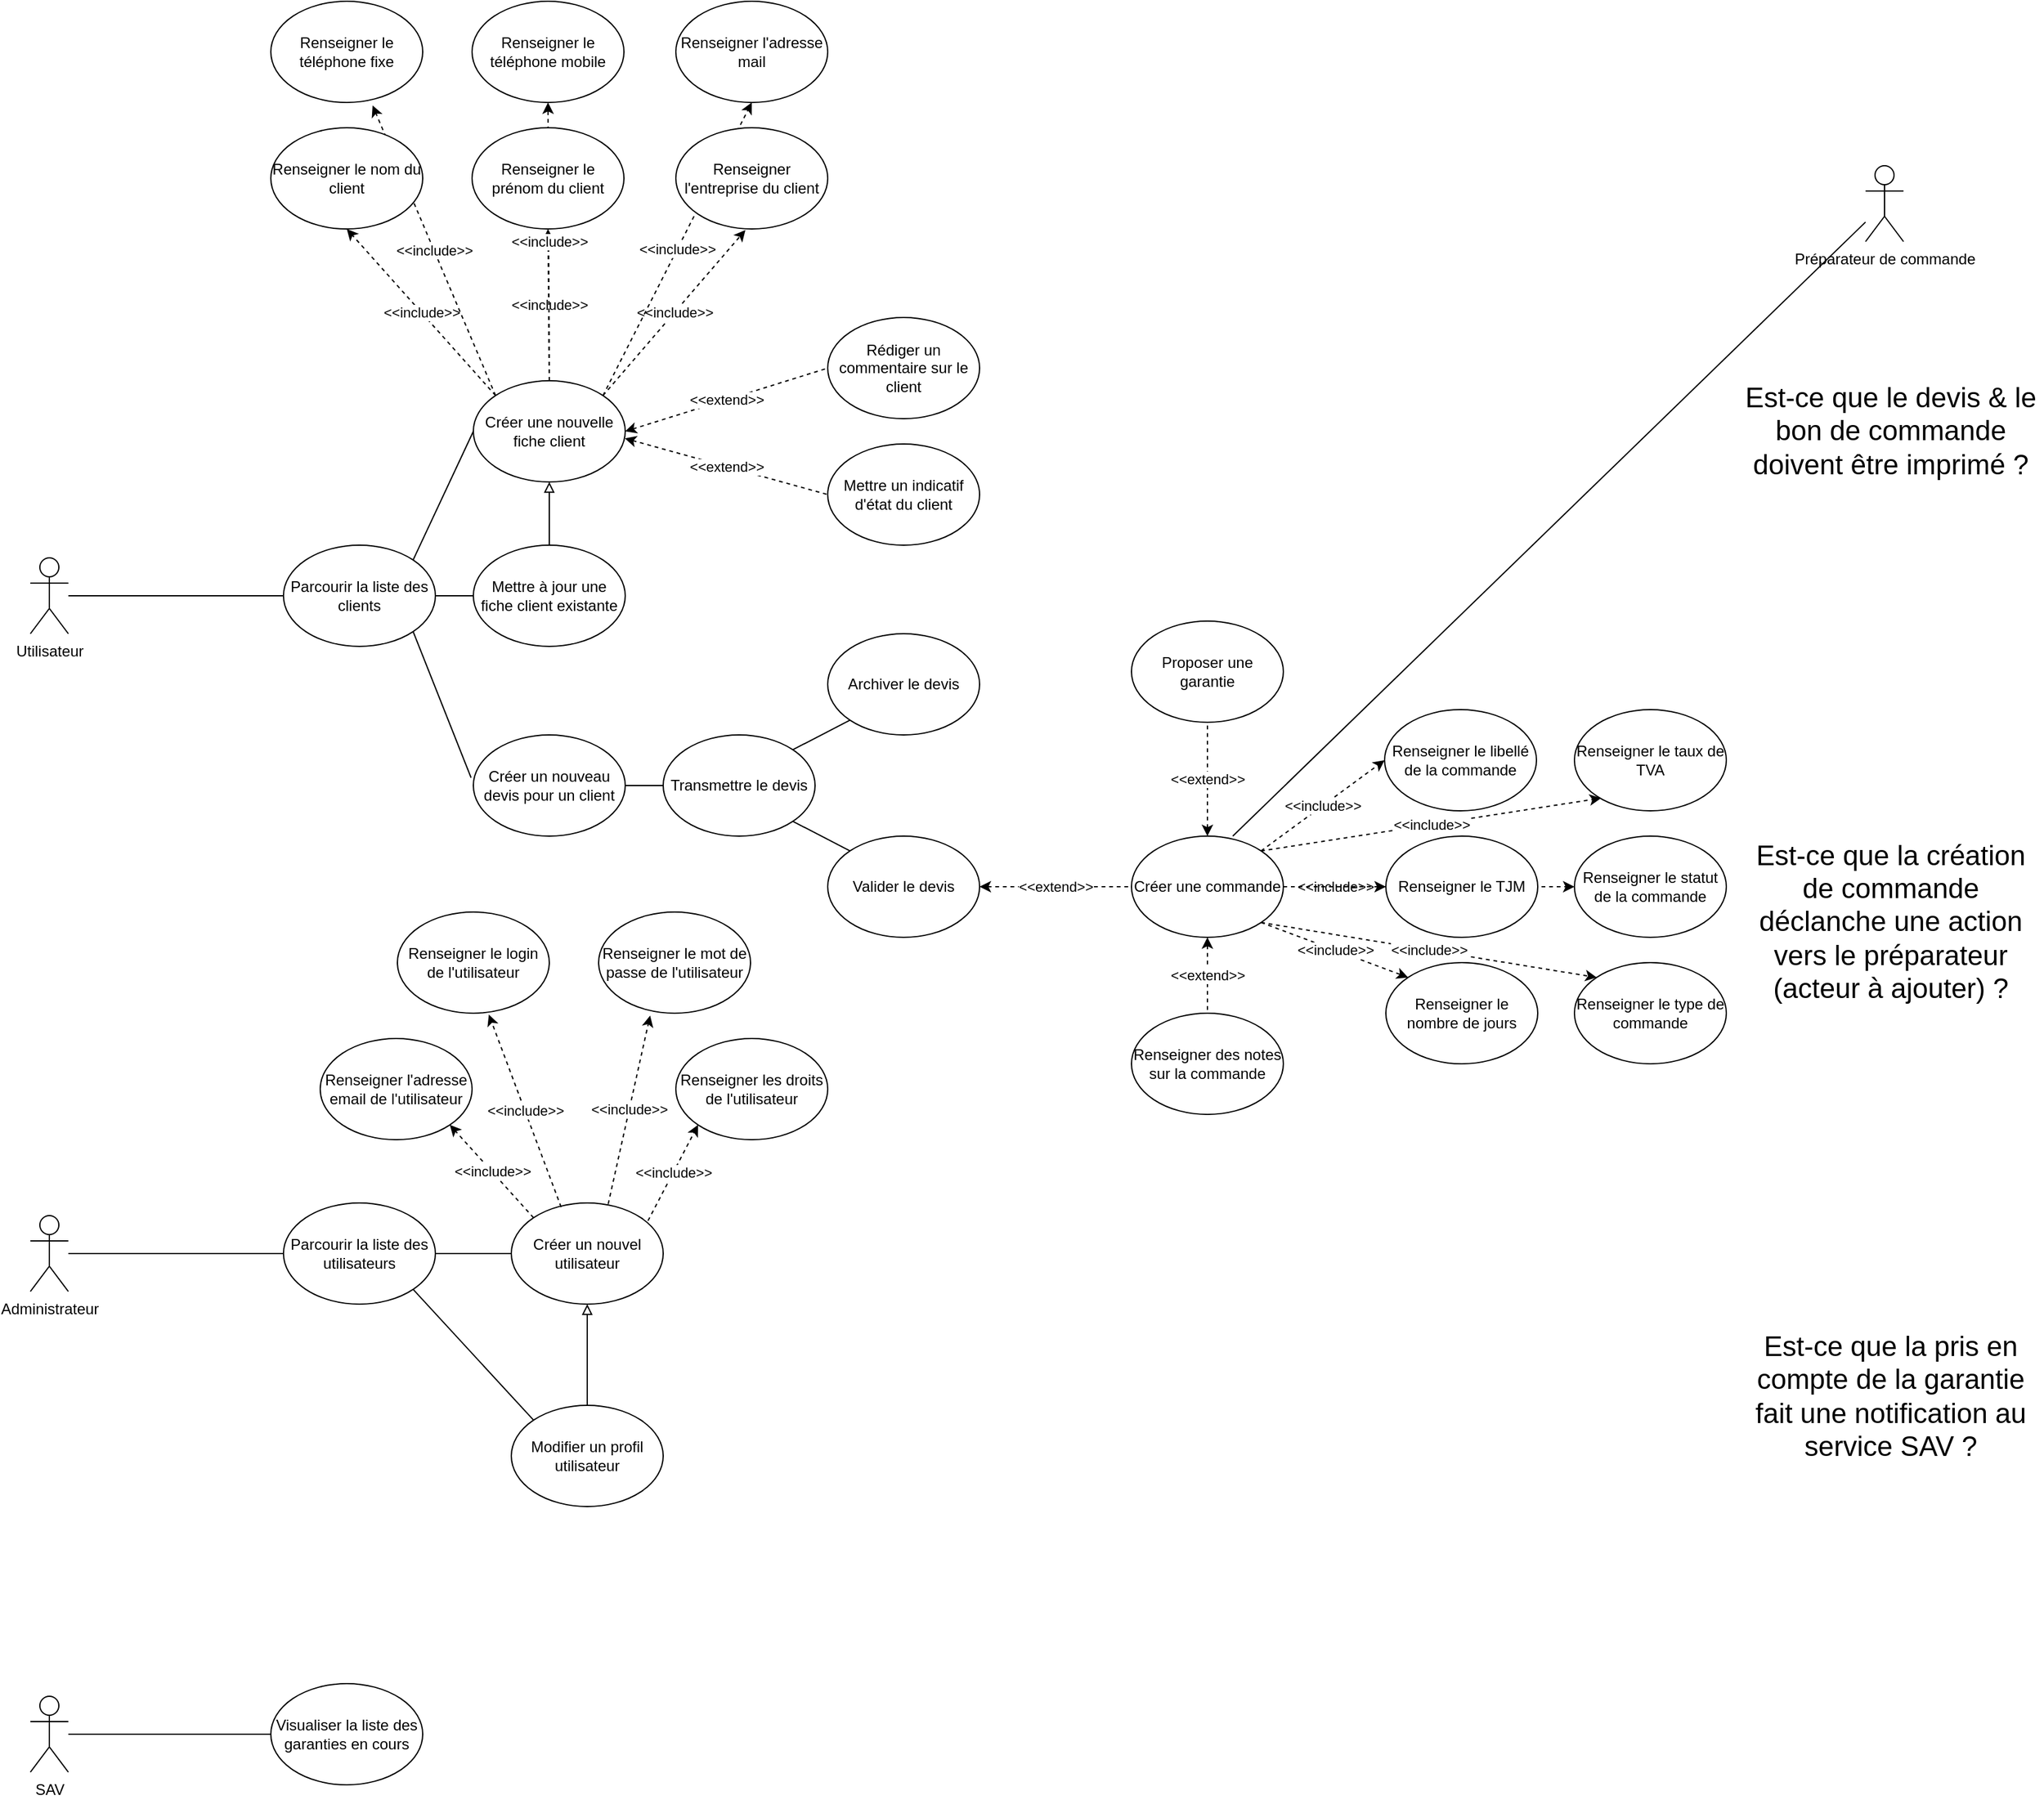 <mxfile>
    <diagram id="VV6JtfN1NZM-Pk6Y8z8u" name="Page-1">
        <mxGraphModel dx="3116" dy="2026" grid="1" gridSize="10" guides="1" tooltips="1" connect="1" arrows="1" fold="1" page="1" pageScale="1" pageWidth="827" pageHeight="1169" math="0" shadow="0">
            <root>
                <mxCell id="0"/>
                <mxCell id="1" parent="0"/>
                <mxCell id="2" value="Utilisateur" style="shape=umlActor;verticalLabelPosition=bottom;verticalAlign=top;html=1;outlineConnect=0;" vertex="1" parent="1">
                    <mxGeometry x="50" y="540" width="30" height="60" as="geometry"/>
                </mxCell>
                <mxCell id="3" value="Parcourir la liste des clients" style="ellipse;whiteSpace=wrap;html=1;" vertex="1" parent="1">
                    <mxGeometry x="250" y="530" width="120" height="80" as="geometry"/>
                </mxCell>
                <mxCell id="4" value="" style="endArrow=none;html=1;entryX=0;entryY=0.5;entryDx=0;entryDy=0;" edge="1" parent="1" source="2" target="3">
                    <mxGeometry width="50" height="50" relative="1" as="geometry">
                        <mxPoint x="390" y="490" as="sourcePoint"/>
                        <mxPoint x="440" y="440" as="targetPoint"/>
                    </mxGeometry>
                </mxCell>
                <mxCell id="5" value="Créer une nouvelle fiche client" style="ellipse;whiteSpace=wrap;html=1;" vertex="1" parent="1">
                    <mxGeometry x="400" y="400" width="120" height="80" as="geometry"/>
                </mxCell>
                <mxCell id="6" value="" style="endArrow=none;html=1;entryX=0;entryY=0.5;entryDx=0;entryDy=0;exitX=1;exitY=0;exitDx=0;exitDy=0;" edge="1" parent="1" source="3" target="5">
                    <mxGeometry width="50" height="50" relative="1" as="geometry">
                        <mxPoint x="90" y="580" as="sourcePoint"/>
                        <mxPoint x="260" y="580" as="targetPoint"/>
                    </mxGeometry>
                </mxCell>
                <mxCell id="7" value="Mettre à jour une fiche client existante" style="ellipse;whiteSpace=wrap;html=1;" vertex="1" parent="1">
                    <mxGeometry x="400" y="530" width="120" height="80" as="geometry"/>
                </mxCell>
                <mxCell id="8" value="" style="endArrow=block;html=1;exitX=0.5;exitY=0;exitDx=0;exitDy=0;entryX=0.5;entryY=1;entryDx=0;entryDy=0;endFill=0;" edge="1" parent="1" source="7" target="5">
                    <mxGeometry width="50" height="50" relative="1" as="geometry">
                        <mxPoint x="390" y="480" as="sourcePoint"/>
                        <mxPoint x="440" y="430" as="targetPoint"/>
                    </mxGeometry>
                </mxCell>
                <mxCell id="9" value="" style="endArrow=none;html=1;entryX=0;entryY=0.5;entryDx=0;entryDy=0;exitX=1;exitY=0.5;exitDx=0;exitDy=0;" edge="1" parent="1" source="3" target="7">
                    <mxGeometry width="50" height="50" relative="1" as="geometry">
                        <mxPoint x="362.426" y="551.716" as="sourcePoint"/>
                        <mxPoint x="410.0" y="450" as="targetPoint"/>
                    </mxGeometry>
                </mxCell>
                <mxCell id="13" value="Renseigner l'adresse mail" style="ellipse;whiteSpace=wrap;html=1;" vertex="1" parent="1">
                    <mxGeometry x="560" y="100" width="120" height="80" as="geometry"/>
                </mxCell>
                <mxCell id="14" value="Renseigner le téléphone fixe" style="ellipse;whiteSpace=wrap;html=1;" vertex="1" parent="1">
                    <mxGeometry x="240" y="100" width="120" height="80" as="geometry"/>
                </mxCell>
                <mxCell id="15" value="Renseigner le téléphone mobile" style="ellipse;whiteSpace=wrap;html=1;" vertex="1" parent="1">
                    <mxGeometry x="399" y="100" width="120" height="80" as="geometry"/>
                </mxCell>
                <mxCell id="17" value="Rédiger un commentaire sur le client" style="ellipse;whiteSpace=wrap;html=1;" vertex="1" parent="1">
                    <mxGeometry x="680" y="350" width="120" height="80" as="geometry"/>
                </mxCell>
                <mxCell id="18" value="Mettre un indicatif d'état du client" style="ellipse;whiteSpace=wrap;html=1;" vertex="1" parent="1">
                    <mxGeometry x="680" y="450" width="120" height="80" as="geometry"/>
                </mxCell>
                <mxCell id="19" value="" style="endArrow=classic;html=1;exitX=0;exitY=0;exitDx=0;exitDy=0;entryX=0.5;entryY=1;entryDx=0;entryDy=0;dashed=1;endFill=1;" edge="1" parent="1" source="5" target="10">
                    <mxGeometry relative="1" as="geometry">
                        <mxPoint x="400" y="350" as="sourcePoint"/>
                        <mxPoint x="570" y="370" as="targetPoint"/>
                    </mxGeometry>
                </mxCell>
                <mxCell id="20" value="&amp;lt;&amp;lt;include&amp;gt;&amp;gt;" style="edgeLabel;resizable=0;html=1;align=center;verticalAlign=middle;" connectable="0" vertex="1" parent="19">
                    <mxGeometry relative="1" as="geometry"/>
                </mxCell>
                <mxCell id="21" value="" style="endArrow=classic;html=1;exitX=0;exitY=0;exitDx=0;exitDy=0;entryX=0.67;entryY=1.03;entryDx=0;entryDy=0;dashed=1;endFill=1;entryPerimeter=0;" edge="1" parent="1" source="5" target="14">
                    <mxGeometry relative="1" as="geometry">
                        <mxPoint x="427.574" y="421.716" as="sourcePoint"/>
                        <mxPoint x="310" y="290" as="targetPoint"/>
                    </mxGeometry>
                </mxCell>
                <mxCell id="22" value="&amp;lt;&amp;lt;include&amp;gt;&amp;gt;" style="edgeLabel;resizable=0;html=1;align=center;verticalAlign=middle;" connectable="0" vertex="1" parent="21">
                    <mxGeometry relative="1" as="geometry"/>
                </mxCell>
                <mxCell id="10" value="Renseigner le nom du client" style="ellipse;whiteSpace=wrap;html=1;" vertex="1" parent="1">
                    <mxGeometry x="240" y="200" width="120" height="80" as="geometry"/>
                </mxCell>
                <mxCell id="23" value="" style="endArrow=classic;html=1;exitX=0.5;exitY=0;exitDx=0;exitDy=0;entryX=0.5;entryY=1;entryDx=0;entryDy=0;dashed=1;endFill=1;" edge="1" parent="1" source="5" target="11">
                    <mxGeometry relative="1" as="geometry">
                        <mxPoint x="437.574" y="431.716" as="sourcePoint"/>
                        <mxPoint x="320" y="300" as="targetPoint"/>
                    </mxGeometry>
                </mxCell>
                <mxCell id="24" value="&amp;lt;&amp;lt;include&amp;gt;&amp;gt;" style="edgeLabel;resizable=0;html=1;align=center;verticalAlign=middle;" connectable="0" vertex="1" parent="23">
                    <mxGeometry relative="1" as="geometry"/>
                </mxCell>
                <mxCell id="25" value="" style="endArrow=classic;html=1;exitX=0.5;exitY=0;exitDx=0;exitDy=0;entryX=0.5;entryY=1;entryDx=0;entryDy=0;dashed=1;endFill=1;" edge="1" parent="1" source="5" target="15">
                    <mxGeometry relative="1" as="geometry">
                        <mxPoint x="447.574" y="441.716" as="sourcePoint"/>
                        <mxPoint x="330" y="310" as="targetPoint"/>
                    </mxGeometry>
                </mxCell>
                <mxCell id="26" value="&amp;lt;&amp;lt;include&amp;gt;&amp;gt;" style="edgeLabel;resizable=0;html=1;align=center;verticalAlign=middle;" connectable="0" vertex="1" parent="25">
                    <mxGeometry relative="1" as="geometry"/>
                </mxCell>
                <mxCell id="11" value="Renseigner le prénom du client" style="ellipse;whiteSpace=wrap;html=1;" vertex="1" parent="1">
                    <mxGeometry x="399" y="200" width="120" height="80" as="geometry"/>
                </mxCell>
                <mxCell id="27" value="" style="endArrow=classic;html=1;exitX=1;exitY=0;exitDx=0;exitDy=0;entryX=0.458;entryY=1.011;entryDx=0;entryDy=0;dashed=1;endFill=1;entryPerimeter=0;" edge="1" parent="1" source="5" target="12">
                    <mxGeometry relative="1" as="geometry">
                        <mxPoint x="457.574" y="451.716" as="sourcePoint"/>
                        <mxPoint x="340" y="320" as="targetPoint"/>
                    </mxGeometry>
                </mxCell>
                <mxCell id="28" value="&amp;lt;&amp;lt;include&amp;gt;&amp;gt;" style="edgeLabel;resizable=0;html=1;align=center;verticalAlign=middle;" connectable="0" vertex="1" parent="27">
                    <mxGeometry relative="1" as="geometry"/>
                </mxCell>
                <mxCell id="29" value="" style="endArrow=classic;html=1;exitX=1;exitY=0;exitDx=0;exitDy=0;entryX=0.5;entryY=1;entryDx=0;entryDy=0;dashed=1;endFill=1;" edge="1" parent="1" source="5" target="13">
                    <mxGeometry relative="1" as="geometry">
                        <mxPoint x="467.574" y="461.716" as="sourcePoint"/>
                        <mxPoint x="350" y="330" as="targetPoint"/>
                    </mxGeometry>
                </mxCell>
                <mxCell id="30" value="&amp;lt;&amp;lt;include&amp;gt;&amp;gt;" style="edgeLabel;resizable=0;html=1;align=center;verticalAlign=middle;" connectable="0" vertex="1" parent="29">
                    <mxGeometry relative="1" as="geometry"/>
                </mxCell>
                <mxCell id="12" value="Renseigner l'entreprise du client" style="ellipse;whiteSpace=wrap;html=1;" vertex="1" parent="1">
                    <mxGeometry x="560" y="200" width="120" height="80" as="geometry"/>
                </mxCell>
                <mxCell id="31" value="" style="endArrow=none;html=1;exitX=1;exitY=0.5;exitDx=0;exitDy=0;entryX=0;entryY=0.5;entryDx=0;entryDy=0;dashed=1;endFill=0;startArrow=classic;startFill=1;" edge="1" parent="1" source="5" target="17">
                    <mxGeometry relative="1" as="geometry">
                        <mxPoint x="477.574" y="471.716" as="sourcePoint"/>
                        <mxPoint x="360" y="340" as="targetPoint"/>
                    </mxGeometry>
                </mxCell>
                <mxCell id="32" value="&amp;lt;&amp;lt;extend&amp;gt;&amp;gt;" style="edgeLabel;resizable=0;html=1;align=center;verticalAlign=middle;" connectable="0" vertex="1" parent="31">
                    <mxGeometry relative="1" as="geometry"/>
                </mxCell>
                <mxCell id="33" value="" style="endArrow=none;html=1;exitX=0.998;exitY=0.57;exitDx=0;exitDy=0;entryX=0;entryY=0.5;entryDx=0;entryDy=0;dashed=1;endFill=0;exitPerimeter=0;startArrow=classic;startFill=1;" edge="1" parent="1" source="5" target="18">
                    <mxGeometry relative="1" as="geometry">
                        <mxPoint x="530.0" y="450" as="sourcePoint"/>
                        <mxPoint x="690.0" y="400" as="targetPoint"/>
                    </mxGeometry>
                </mxCell>
                <mxCell id="34" value="&amp;lt;&amp;lt;extend&amp;gt;&amp;gt;" style="edgeLabel;resizable=0;html=1;align=center;verticalAlign=middle;" connectable="0" vertex="1" parent="33">
                    <mxGeometry relative="1" as="geometry"/>
                </mxCell>
                <mxCell id="36" value="Créer un nouveau devis pour un client" style="ellipse;whiteSpace=wrap;html=1;" vertex="1" parent="1">
                    <mxGeometry x="400" y="680" width="120" height="80" as="geometry"/>
                </mxCell>
                <mxCell id="37" value="" style="endArrow=none;html=1;entryX=-0.015;entryY=0.423;entryDx=0;entryDy=0;exitX=1;exitY=1;exitDx=0;exitDy=0;entryPerimeter=0;" edge="1" parent="1" source="3" target="36">
                    <mxGeometry width="50" height="50" relative="1" as="geometry">
                        <mxPoint x="362.426" y="551.716" as="sourcePoint"/>
                        <mxPoint x="410.0" y="450" as="targetPoint"/>
                    </mxGeometry>
                </mxCell>
                <mxCell id="38" value="Transmettre le devis" style="ellipse;whiteSpace=wrap;html=1;" vertex="1" parent="1">
                    <mxGeometry x="550" y="680" width="120" height="80" as="geometry"/>
                </mxCell>
                <mxCell id="39" value="" style="endArrow=none;html=1;exitX=1;exitY=0.5;exitDx=0;exitDy=0;" edge="1" parent="1" source="36">
                    <mxGeometry width="50" height="50" relative="1" as="geometry">
                        <mxPoint x="362.426" y="608.284" as="sourcePoint"/>
                        <mxPoint x="550" y="720" as="targetPoint"/>
                    </mxGeometry>
                </mxCell>
                <mxCell id="40" value="Archiver le devis" style="ellipse;whiteSpace=wrap;html=1;" vertex="1" parent="1">
                    <mxGeometry x="680" y="600" width="120" height="80" as="geometry"/>
                </mxCell>
                <mxCell id="41" value="Valider le devis" style="ellipse;whiteSpace=wrap;html=1;" vertex="1" parent="1">
                    <mxGeometry x="680" y="760" width="120" height="80" as="geometry"/>
                </mxCell>
                <mxCell id="42" value="" style="endArrow=none;html=1;exitX=1;exitY=0;exitDx=0;exitDy=0;entryX=0;entryY=1;entryDx=0;entryDy=0;" edge="1" parent="1" source="38" target="40">
                    <mxGeometry width="50" height="50" relative="1" as="geometry">
                        <mxPoint x="690" y="690" as="sourcePoint"/>
                        <mxPoint x="740" y="640" as="targetPoint"/>
                    </mxGeometry>
                </mxCell>
                <mxCell id="43" value="" style="endArrow=none;html=1;exitX=1;exitY=1;exitDx=0;exitDy=0;entryX=0;entryY=0;entryDx=0;entryDy=0;" edge="1" parent="1" source="38" target="41">
                    <mxGeometry width="50" height="50" relative="1" as="geometry">
                        <mxPoint x="662.426" y="701.716" as="sourcePoint"/>
                        <mxPoint x="707.574" y="678.284" as="targetPoint"/>
                    </mxGeometry>
                </mxCell>
                <mxCell id="45" value="Créer une commande" style="ellipse;whiteSpace=wrap;html=1;" vertex="1" parent="1">
                    <mxGeometry x="920" y="760" width="120" height="80" as="geometry"/>
                </mxCell>
                <mxCell id="46" value="" style="endArrow=none;html=1;exitX=1;exitY=0.5;exitDx=0;exitDy=0;entryX=0;entryY=0.5;entryDx=0;entryDy=0;dashed=1;endFill=0;startArrow=classic;startFill=1;" edge="1" parent="1" source="41" target="45">
                    <mxGeometry relative="1" as="geometry">
                        <mxPoint x="529.76" y="455.6" as="sourcePoint"/>
                        <mxPoint x="690.0" y="500" as="targetPoint"/>
                    </mxGeometry>
                </mxCell>
                <mxCell id="47" value="&amp;lt;&amp;lt;extend&amp;gt;&amp;gt;" style="edgeLabel;resizable=0;html=1;align=center;verticalAlign=middle;" connectable="0" vertex="1" parent="46">
                    <mxGeometry relative="1" as="geometry"/>
                </mxCell>
                <mxCell id="48" value="Renseigner le libellé de la commande" style="ellipse;whiteSpace=wrap;html=1;" vertex="1" parent="1">
                    <mxGeometry x="1120" y="660" width="120" height="80" as="geometry"/>
                </mxCell>
                <mxCell id="50" value="Renseigner le nombre de jours" style="ellipse;whiteSpace=wrap;html=1;" vertex="1" parent="1">
                    <mxGeometry x="1121" y="860" width="120" height="80" as="geometry"/>
                </mxCell>
                <mxCell id="51" value="Renseigner le taux de TVA" style="ellipse;whiteSpace=wrap;html=1;" vertex="1" parent="1">
                    <mxGeometry x="1270" y="660" width="120" height="80" as="geometry"/>
                </mxCell>
                <mxCell id="52" value="Renseigner le statut de la commande" style="ellipse;whiteSpace=wrap;html=1;" vertex="1" parent="1">
                    <mxGeometry x="1270" y="760" width="120" height="80" as="geometry"/>
                </mxCell>
                <mxCell id="53" value="Renseigner le type de commande" style="ellipse;whiteSpace=wrap;html=1;" vertex="1" parent="1">
                    <mxGeometry x="1270" y="860" width="120" height="80" as="geometry"/>
                </mxCell>
                <mxCell id="54" value="" style="endArrow=classic;html=1;exitX=1;exitY=0;exitDx=0;exitDy=0;entryX=0;entryY=0.5;entryDx=0;entryDy=0;dashed=1;endFill=1;" edge="1" parent="1" source="45" target="48">
                    <mxGeometry relative="1" as="geometry">
                        <mxPoint x="999.996" y="750.836" as="sourcePoint"/>
                        <mxPoint x="1112.53" y="620.0" as="targetPoint"/>
                    </mxGeometry>
                </mxCell>
                <mxCell id="55" value="&amp;lt;&amp;lt;include&amp;gt;&amp;gt;" style="edgeLabel;resizable=0;html=1;align=center;verticalAlign=middle;" connectable="0" vertex="1" parent="54">
                    <mxGeometry relative="1" as="geometry"/>
                </mxCell>
                <mxCell id="56" value="" style="endArrow=classic;html=1;exitX=1;exitY=0;exitDx=0;exitDy=0;entryX=0.175;entryY=0.875;entryDx=0;entryDy=0;dashed=1;endFill=1;entryPerimeter=0;" edge="1" parent="1" source="45" target="51">
                    <mxGeometry relative="1" as="geometry">
                        <mxPoint x="1032.426" y="781.716" as="sourcePoint"/>
                        <mxPoint x="1130" y="710" as="targetPoint"/>
                    </mxGeometry>
                </mxCell>
                <mxCell id="57" value="&amp;lt;&amp;lt;include&amp;gt;&amp;gt;" style="edgeLabel;resizable=0;html=1;align=center;verticalAlign=middle;" connectable="0" vertex="1" parent="56">
                    <mxGeometry relative="1" as="geometry"/>
                </mxCell>
                <mxCell id="58" value="" style="endArrow=classic;html=1;exitX=1;exitY=0.5;exitDx=0;exitDy=0;entryX=0;entryY=0.5;entryDx=0;entryDy=0;dashed=1;endFill=1;" edge="1" parent="1" source="45" target="49">
                    <mxGeometry relative="1" as="geometry">
                        <mxPoint x="1042.426" y="791.716" as="sourcePoint"/>
                        <mxPoint x="1140" y="720" as="targetPoint"/>
                    </mxGeometry>
                </mxCell>
                <mxCell id="59" value="&amp;lt;&amp;lt;include&amp;gt;&amp;gt;" style="edgeLabel;resizable=0;html=1;align=center;verticalAlign=middle;" connectable="0" vertex="1" parent="58">
                    <mxGeometry relative="1" as="geometry"/>
                </mxCell>
                <mxCell id="60" value="" style="endArrow=classic;html=1;exitX=1;exitY=1;exitDx=0;exitDy=0;entryX=0;entryY=0;entryDx=0;entryDy=0;dashed=1;endFill=1;" edge="1" parent="1" source="45" target="53">
                    <mxGeometry relative="1" as="geometry">
                        <mxPoint x="1052.426" y="801.716" as="sourcePoint"/>
                        <mxPoint x="1150" y="730" as="targetPoint"/>
                    </mxGeometry>
                </mxCell>
                <mxCell id="61" value="&amp;lt;&amp;lt;include&amp;gt;&amp;gt;" style="edgeLabel;resizable=0;html=1;align=center;verticalAlign=middle;" connectable="0" vertex="1" parent="60">
                    <mxGeometry relative="1" as="geometry"/>
                </mxCell>
                <mxCell id="63" value="" style="endArrow=classic;html=1;exitX=1;exitY=1;exitDx=0;exitDy=0;entryX=0;entryY=0;entryDx=0;entryDy=0;dashed=1;endFill=1;" edge="1" parent="1" source="45" target="50">
                    <mxGeometry relative="1" as="geometry">
                        <mxPoint x="1062.426" y="811.716" as="sourcePoint"/>
                        <mxPoint x="1160" y="740" as="targetPoint"/>
                    </mxGeometry>
                </mxCell>
                <mxCell id="64" value="&amp;lt;&amp;lt;include&amp;gt;&amp;gt;" style="edgeLabel;resizable=0;html=1;align=center;verticalAlign=middle;" connectable="0" vertex="1" parent="63">
                    <mxGeometry relative="1" as="geometry"/>
                </mxCell>
                <mxCell id="65" value="" style="endArrow=classic;html=1;exitX=1;exitY=0.5;exitDx=0;exitDy=0;entryX=0;entryY=0.5;entryDx=0;entryDy=0;dashed=1;endFill=1;" edge="1" parent="1" source="45" target="52">
                    <mxGeometry relative="1" as="geometry">
                        <mxPoint x="1050" y="810" as="sourcePoint"/>
                        <mxPoint x="1131" y="810" as="targetPoint"/>
                    </mxGeometry>
                </mxCell>
                <mxCell id="66" value="&amp;lt;&amp;lt;include&amp;gt;&amp;gt;" style="edgeLabel;resizable=0;html=1;align=center;verticalAlign=middle;" connectable="0" vertex="1" parent="65">
                    <mxGeometry relative="1" as="geometry"/>
                </mxCell>
                <mxCell id="49" value="Renseigner le TJM" style="ellipse;whiteSpace=wrap;html=1;" vertex="1" parent="1">
                    <mxGeometry x="1121" y="760" width="120" height="80" as="geometry"/>
                </mxCell>
                <mxCell id="67" value="Renseigner des notes sur la commande" style="ellipse;whiteSpace=wrap;html=1;" vertex="1" parent="1">
                    <mxGeometry x="920" y="900" width="120" height="80" as="geometry"/>
                </mxCell>
                <mxCell id="68" value="" style="endArrow=none;html=1;exitX=0.5;exitY=1;exitDx=0;exitDy=0;entryX=0.5;entryY=0;entryDx=0;entryDy=0;dashed=1;endFill=0;startArrow=classic;startFill=1;" edge="1" parent="1" source="45" target="67">
                    <mxGeometry relative="1" as="geometry">
                        <mxPoint x="810" y="810" as="sourcePoint"/>
                        <mxPoint x="930" y="810" as="targetPoint"/>
                    </mxGeometry>
                </mxCell>
                <mxCell id="69" value="&amp;lt;&amp;lt;extend&amp;gt;&amp;gt;" style="edgeLabel;resizable=0;html=1;align=center;verticalAlign=middle;" connectable="0" vertex="1" parent="68">
                    <mxGeometry relative="1" as="geometry"/>
                </mxCell>
                <mxCell id="70" value="Proposer une garantie" style="ellipse;whiteSpace=wrap;html=1;" vertex="1" parent="1">
                    <mxGeometry x="920" y="590" width="120" height="80" as="geometry"/>
                </mxCell>
                <mxCell id="71" value="" style="endArrow=none;html=1;entryX=0.5;entryY=1;entryDx=0;entryDy=0;dashed=1;endFill=0;startArrow=classic;startFill=1;" edge="1" parent="1" target="70">
                    <mxGeometry relative="1" as="geometry">
                        <mxPoint x="980" y="760" as="sourcePoint"/>
                        <mxPoint x="990" y="910.0" as="targetPoint"/>
                    </mxGeometry>
                </mxCell>
                <mxCell id="72" value="&amp;lt;&amp;lt;extend&amp;gt;&amp;gt;" style="edgeLabel;resizable=0;html=1;align=center;verticalAlign=middle;" connectable="0" vertex="1" parent="71">
                    <mxGeometry relative="1" as="geometry"/>
                </mxCell>
                <mxCell id="73" value="Administrateur" style="shape=umlActor;verticalLabelPosition=bottom;verticalAlign=top;html=1;outlineConnect=0;" vertex="1" parent="1">
                    <mxGeometry x="50" y="1060" width="30" height="60" as="geometry"/>
                </mxCell>
                <mxCell id="74" value="Parcourir la liste des utilisateurs" style="ellipse;whiteSpace=wrap;html=1;" vertex="1" parent="1">
                    <mxGeometry x="250" y="1050" width="120" height="80" as="geometry"/>
                </mxCell>
                <mxCell id="75" value="" style="endArrow=none;html=1;entryX=0;entryY=0.5;entryDx=0;entryDy=0;" edge="1" parent="1" source="73" target="74">
                    <mxGeometry width="50" height="50" relative="1" as="geometry">
                        <mxPoint x="80" y="1089.66" as="sourcePoint"/>
                        <mxPoint x="250" y="1089.66" as="targetPoint"/>
                    </mxGeometry>
                </mxCell>
                <mxCell id="76" value="Créer un nouvel utilisateur" style="ellipse;whiteSpace=wrap;html=1;" vertex="1" parent="1">
                    <mxGeometry x="430" y="1050" width="120" height="80" as="geometry"/>
                </mxCell>
                <mxCell id="77" value="" style="endArrow=none;html=1;entryX=0;entryY=0.5;entryDx=0;entryDy=0;exitX=1;exitY=0.5;exitDx=0;exitDy=0;" edge="1" parent="1" source="74" target="76">
                    <mxGeometry width="50" height="50" relative="1" as="geometry">
                        <mxPoint x="405" y="1040.0" as="sourcePoint"/>
                        <mxPoint x="575" y="1040.0" as="targetPoint"/>
                    </mxGeometry>
                </mxCell>
                <mxCell id="78" value="Renseigner le login de l'utilisateur" style="ellipse;whiteSpace=wrap;html=1;" vertex="1" parent="1">
                    <mxGeometry x="340" y="820" width="120" height="80" as="geometry"/>
                </mxCell>
                <mxCell id="79" value="Renseigner le mot de passe de l'utilisateur" style="ellipse;whiteSpace=wrap;html=1;" vertex="1" parent="1">
                    <mxGeometry x="499" y="820" width="120" height="80" as="geometry"/>
                </mxCell>
                <mxCell id="80" value="Renseigner l'adresse email de l'utilisateur" style="ellipse;whiteSpace=wrap;html=1;" vertex="1" parent="1">
                    <mxGeometry x="279" y="920" width="120" height="80" as="geometry"/>
                </mxCell>
                <mxCell id="82" value="Renseigner les droits de l'utilisateur" style="ellipse;whiteSpace=wrap;html=1;" vertex="1" parent="1">
                    <mxGeometry x="560" y="920" width="120" height="80" as="geometry"/>
                </mxCell>
                <mxCell id="83" value="" style="endArrow=classic;html=1;exitX=0;exitY=0;exitDx=0;exitDy=0;dashed=1;endFill=1;entryX=1;entryY=1;entryDx=0;entryDy=0;" edge="1" parent="1" source="76" target="80">
                    <mxGeometry relative="1" as="geometry">
                        <mxPoint x="460.004" y="1059.996" as="sourcePoint"/>
                        <mxPoint x="380" y="990" as="targetPoint"/>
                    </mxGeometry>
                </mxCell>
                <mxCell id="84" value="&amp;lt;&amp;lt;include&amp;gt;&amp;gt;" style="edgeLabel;resizable=0;html=1;align=center;verticalAlign=middle;" connectable="0" vertex="1" parent="83">
                    <mxGeometry relative="1" as="geometry"/>
                </mxCell>
                <mxCell id="85" value="" style="endArrow=classic;html=1;exitX=0.328;exitY=0.041;exitDx=0;exitDy=0;dashed=1;endFill=1;entryX=0.602;entryY=1.013;entryDx=0;entryDy=0;entryPerimeter=0;exitPerimeter=0;" edge="1" parent="1" source="76" target="78">
                    <mxGeometry relative="1" as="geometry">
                        <mxPoint x="457.574" y="1071.716" as="sourcePoint"/>
                        <mxPoint x="391.426" y="998.284" as="targetPoint"/>
                    </mxGeometry>
                </mxCell>
                <mxCell id="86" value="&amp;lt;&amp;lt;include&amp;gt;&amp;gt;" style="edgeLabel;resizable=0;html=1;align=center;verticalAlign=middle;" connectable="0" vertex="1" parent="85">
                    <mxGeometry relative="1" as="geometry"/>
                </mxCell>
                <mxCell id="87" value="" style="endArrow=classic;html=1;exitX=0.638;exitY=0.01;exitDx=0;exitDy=0;dashed=1;endFill=1;entryX=0.339;entryY=1.023;entryDx=0;entryDy=0;entryPerimeter=0;exitPerimeter=0;" edge="1" parent="1" source="76" target="79">
                    <mxGeometry relative="1" as="geometry">
                        <mxPoint x="467.574" y="1081.716" as="sourcePoint"/>
                        <mxPoint x="401.426" y="1008.284" as="targetPoint"/>
                    </mxGeometry>
                </mxCell>
                <mxCell id="88" value="&amp;lt;&amp;lt;include&amp;gt;&amp;gt;" style="edgeLabel;resizable=0;html=1;align=center;verticalAlign=middle;" connectable="0" vertex="1" parent="87">
                    <mxGeometry relative="1" as="geometry"/>
                </mxCell>
                <mxCell id="89" value="" style="endArrow=classic;html=1;exitX=0.9;exitY=0.176;exitDx=0;exitDy=0;dashed=1;endFill=1;entryX=0;entryY=1;entryDx=0;entryDy=0;exitPerimeter=0;" edge="1" parent="1" source="76" target="82">
                    <mxGeometry relative="1" as="geometry">
                        <mxPoint x="477.574" y="1091.716" as="sourcePoint"/>
                        <mxPoint x="411.426" y="1018.284" as="targetPoint"/>
                    </mxGeometry>
                </mxCell>
                <mxCell id="90" value="&amp;lt;&amp;lt;include&amp;gt;&amp;gt;" style="edgeLabel;resizable=0;html=1;align=center;verticalAlign=middle;" connectable="0" vertex="1" parent="89">
                    <mxGeometry relative="1" as="geometry"/>
                </mxCell>
                <mxCell id="91" value="Modifier un profil utilisateur" style="ellipse;whiteSpace=wrap;html=1;" vertex="1" parent="1">
                    <mxGeometry x="430" y="1210" width="120" height="80" as="geometry"/>
                </mxCell>
                <mxCell id="92" value="" style="endArrow=none;html=1;entryX=0;entryY=0;entryDx=0;entryDy=0;exitX=1;exitY=1;exitDx=0;exitDy=0;" edge="1" parent="1" source="74" target="91">
                    <mxGeometry width="50" height="50" relative="1" as="geometry">
                        <mxPoint x="380.0" y="1100.0" as="sourcePoint"/>
                        <mxPoint x="440.0" y="1100.0" as="targetPoint"/>
                    </mxGeometry>
                </mxCell>
                <mxCell id="93" value="" style="endArrow=block;html=1;exitX=0.5;exitY=0;exitDx=0;exitDy=0;entryX=0.5;entryY=1;entryDx=0;entryDy=0;endFill=0;" edge="1" parent="1" source="91" target="76">
                    <mxGeometry width="50" height="50" relative="1" as="geometry">
                        <mxPoint x="530" y="1190" as="sourcePoint"/>
                        <mxPoint x="580" y="1140" as="targetPoint"/>
                    </mxGeometry>
                </mxCell>
                <mxCell id="94" value="&lt;font style=&quot;font-size: 22px;&quot;&gt;Est-ce que la création de commande déclanche une action vers le préparateur (acteur à ajouter) ?&lt;/font&gt;" style="text;html=1;strokeColor=none;fillColor=none;align=center;verticalAlign=middle;whiteSpace=wrap;rounded=0;" vertex="1" parent="1">
                    <mxGeometry x="1400" y="725" width="240" height="205" as="geometry"/>
                </mxCell>
                <mxCell id="95" value="&lt;font style=&quot;font-size: 22px;&quot;&gt;Est-ce que le devis &amp;amp; le bon de commande doivent être imprimé ?&lt;br&gt;&lt;/font&gt;" style="text;html=1;strokeColor=none;fillColor=none;align=center;verticalAlign=middle;whiteSpace=wrap;rounded=0;" vertex="1" parent="1">
                    <mxGeometry x="1400" y="337.5" width="240" height="205" as="geometry"/>
                </mxCell>
                <mxCell id="96" value="&lt;font style=&quot;font-size: 22px;&quot;&gt;Est-ce que la pris en compte de la garantie fait une notification au service SAV ?&lt;/font&gt;" style="text;html=1;strokeColor=none;fillColor=none;align=center;verticalAlign=middle;whiteSpace=wrap;rounded=0;" vertex="1" parent="1">
                    <mxGeometry x="1400" y="1100" width="240" height="205" as="geometry"/>
                </mxCell>
                <mxCell id="97" value="SAV" style="shape=umlActor;verticalLabelPosition=bottom;verticalAlign=top;html=1;outlineConnect=0;" vertex="1" parent="1">
                    <mxGeometry x="50" y="1440" width="30" height="60" as="geometry"/>
                </mxCell>
                <mxCell id="98" value="Visualiser la liste des garanties en cours" style="ellipse;whiteSpace=wrap;html=1;" vertex="1" parent="1">
                    <mxGeometry x="240" y="1430" width="120" height="80" as="geometry"/>
                </mxCell>
                <mxCell id="99" value="" style="endArrow=none;html=1;entryX=0;entryY=0.5;entryDx=0;entryDy=0;" edge="1" parent="1" source="97" target="98">
                    <mxGeometry width="50" height="50" relative="1" as="geometry">
                        <mxPoint x="362.426" y="1128.284" as="sourcePoint"/>
                        <mxPoint x="457.574" y="1231.716" as="targetPoint"/>
                    </mxGeometry>
                </mxCell>
                <mxCell id="100" value="Préparateur de commande" style="shape=umlActor;verticalLabelPosition=bottom;verticalAlign=top;html=1;outlineConnect=0;" vertex="1" parent="1">
                    <mxGeometry x="1500" y="230" width="30" height="60" as="geometry"/>
                </mxCell>
                <mxCell id="102" value="" style="endArrow=none;html=1;fontSize=22;exitX=0.667;exitY=0;exitDx=0;exitDy=0;exitPerimeter=0;" edge="1" parent="1" source="45" target="100">
                    <mxGeometry width="50" height="50" relative="1" as="geometry">
                        <mxPoint x="1200" y="770" as="sourcePoint"/>
                        <mxPoint x="1450" y="480" as="targetPoint"/>
                    </mxGeometry>
                </mxCell>
            </root>
        </mxGraphModel>
    </diagram>
</mxfile>